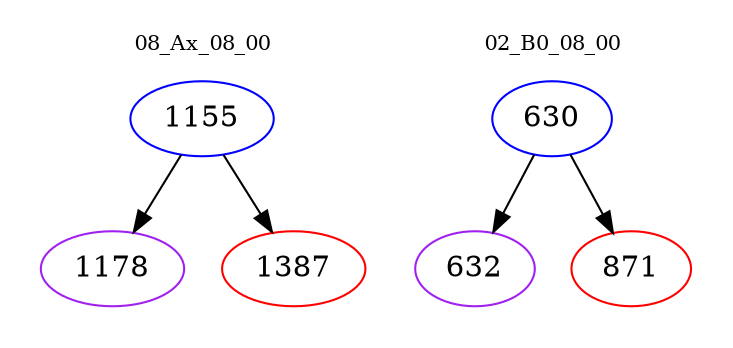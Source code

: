 digraph{
subgraph cluster_0 {
color = white
label = "08_Ax_08_00";
fontsize=10;
T0_1155 [label="1155", color="blue"]
T0_1155 -> T0_1178 [color="black"]
T0_1178 [label="1178", color="purple"]
T0_1155 -> T0_1387 [color="black"]
T0_1387 [label="1387", color="red"]
}
subgraph cluster_1 {
color = white
label = "02_B0_08_00";
fontsize=10;
T1_630 [label="630", color="blue"]
T1_630 -> T1_632 [color="black"]
T1_632 [label="632", color="purple"]
T1_630 -> T1_871 [color="black"]
T1_871 [label="871", color="red"]
}
}
